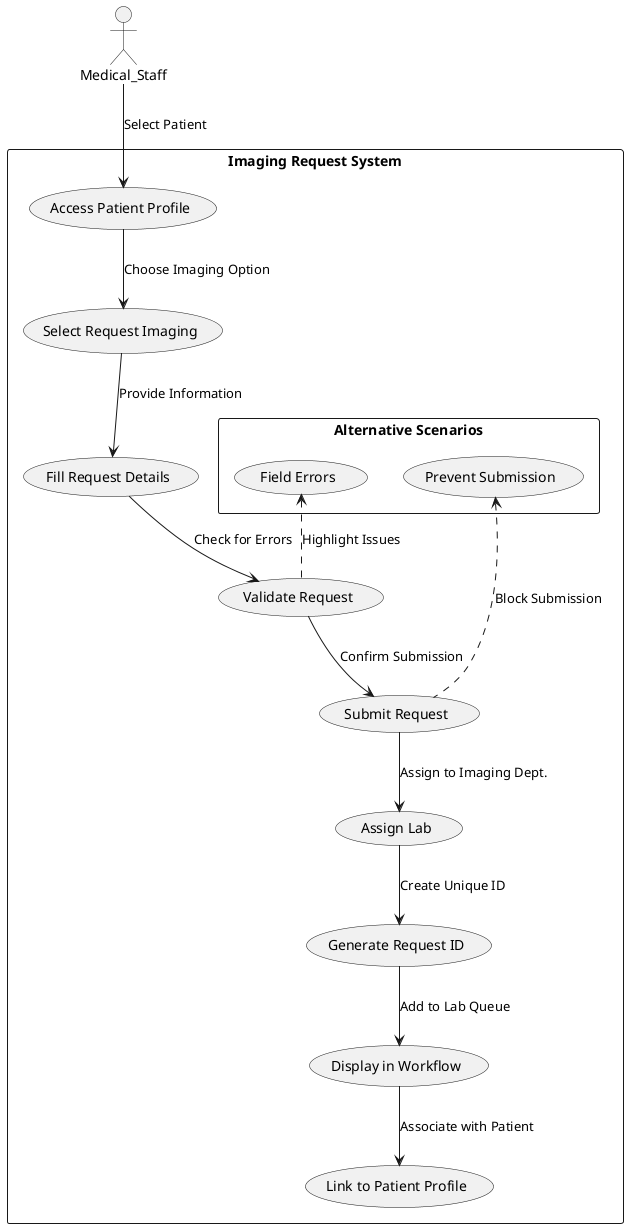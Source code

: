 @startuml
'https://plantuml.com/use-case-diagram
actor Medical_Staff

rectangle "Imaging Request System" {
    Medical_Staff --> (Access Patient Profile) : Select Patient
    (Access Patient Profile) --> (Select Request Imaging) : Choose Imaging Option
    (Select Request Imaging) --> (Fill Request Details) : Provide Information
    (Fill Request Details) --> (Validate Request) : Check for Errors
    (Validate Request) --> (Submit Request) : Confirm Submission
    (Submit Request) --> (Assign Lab) : Assign to Imaging Dept.
    (Assign Lab) --> (Generate Request ID) : Create Unique ID
    (Generate Request ID) --> (Display in Workflow) : Add to Lab Queue
    (Display in Workflow) --> (Link to Patient Profile) : Associate with Patient

    rectangle "Alternative Scenarios" {
        (Field Errors) <.. (Validate Request) : Highlight Issues
        (Prevent Submission) <.. (Submit Request) : Block Submission
    }
}

@enduml